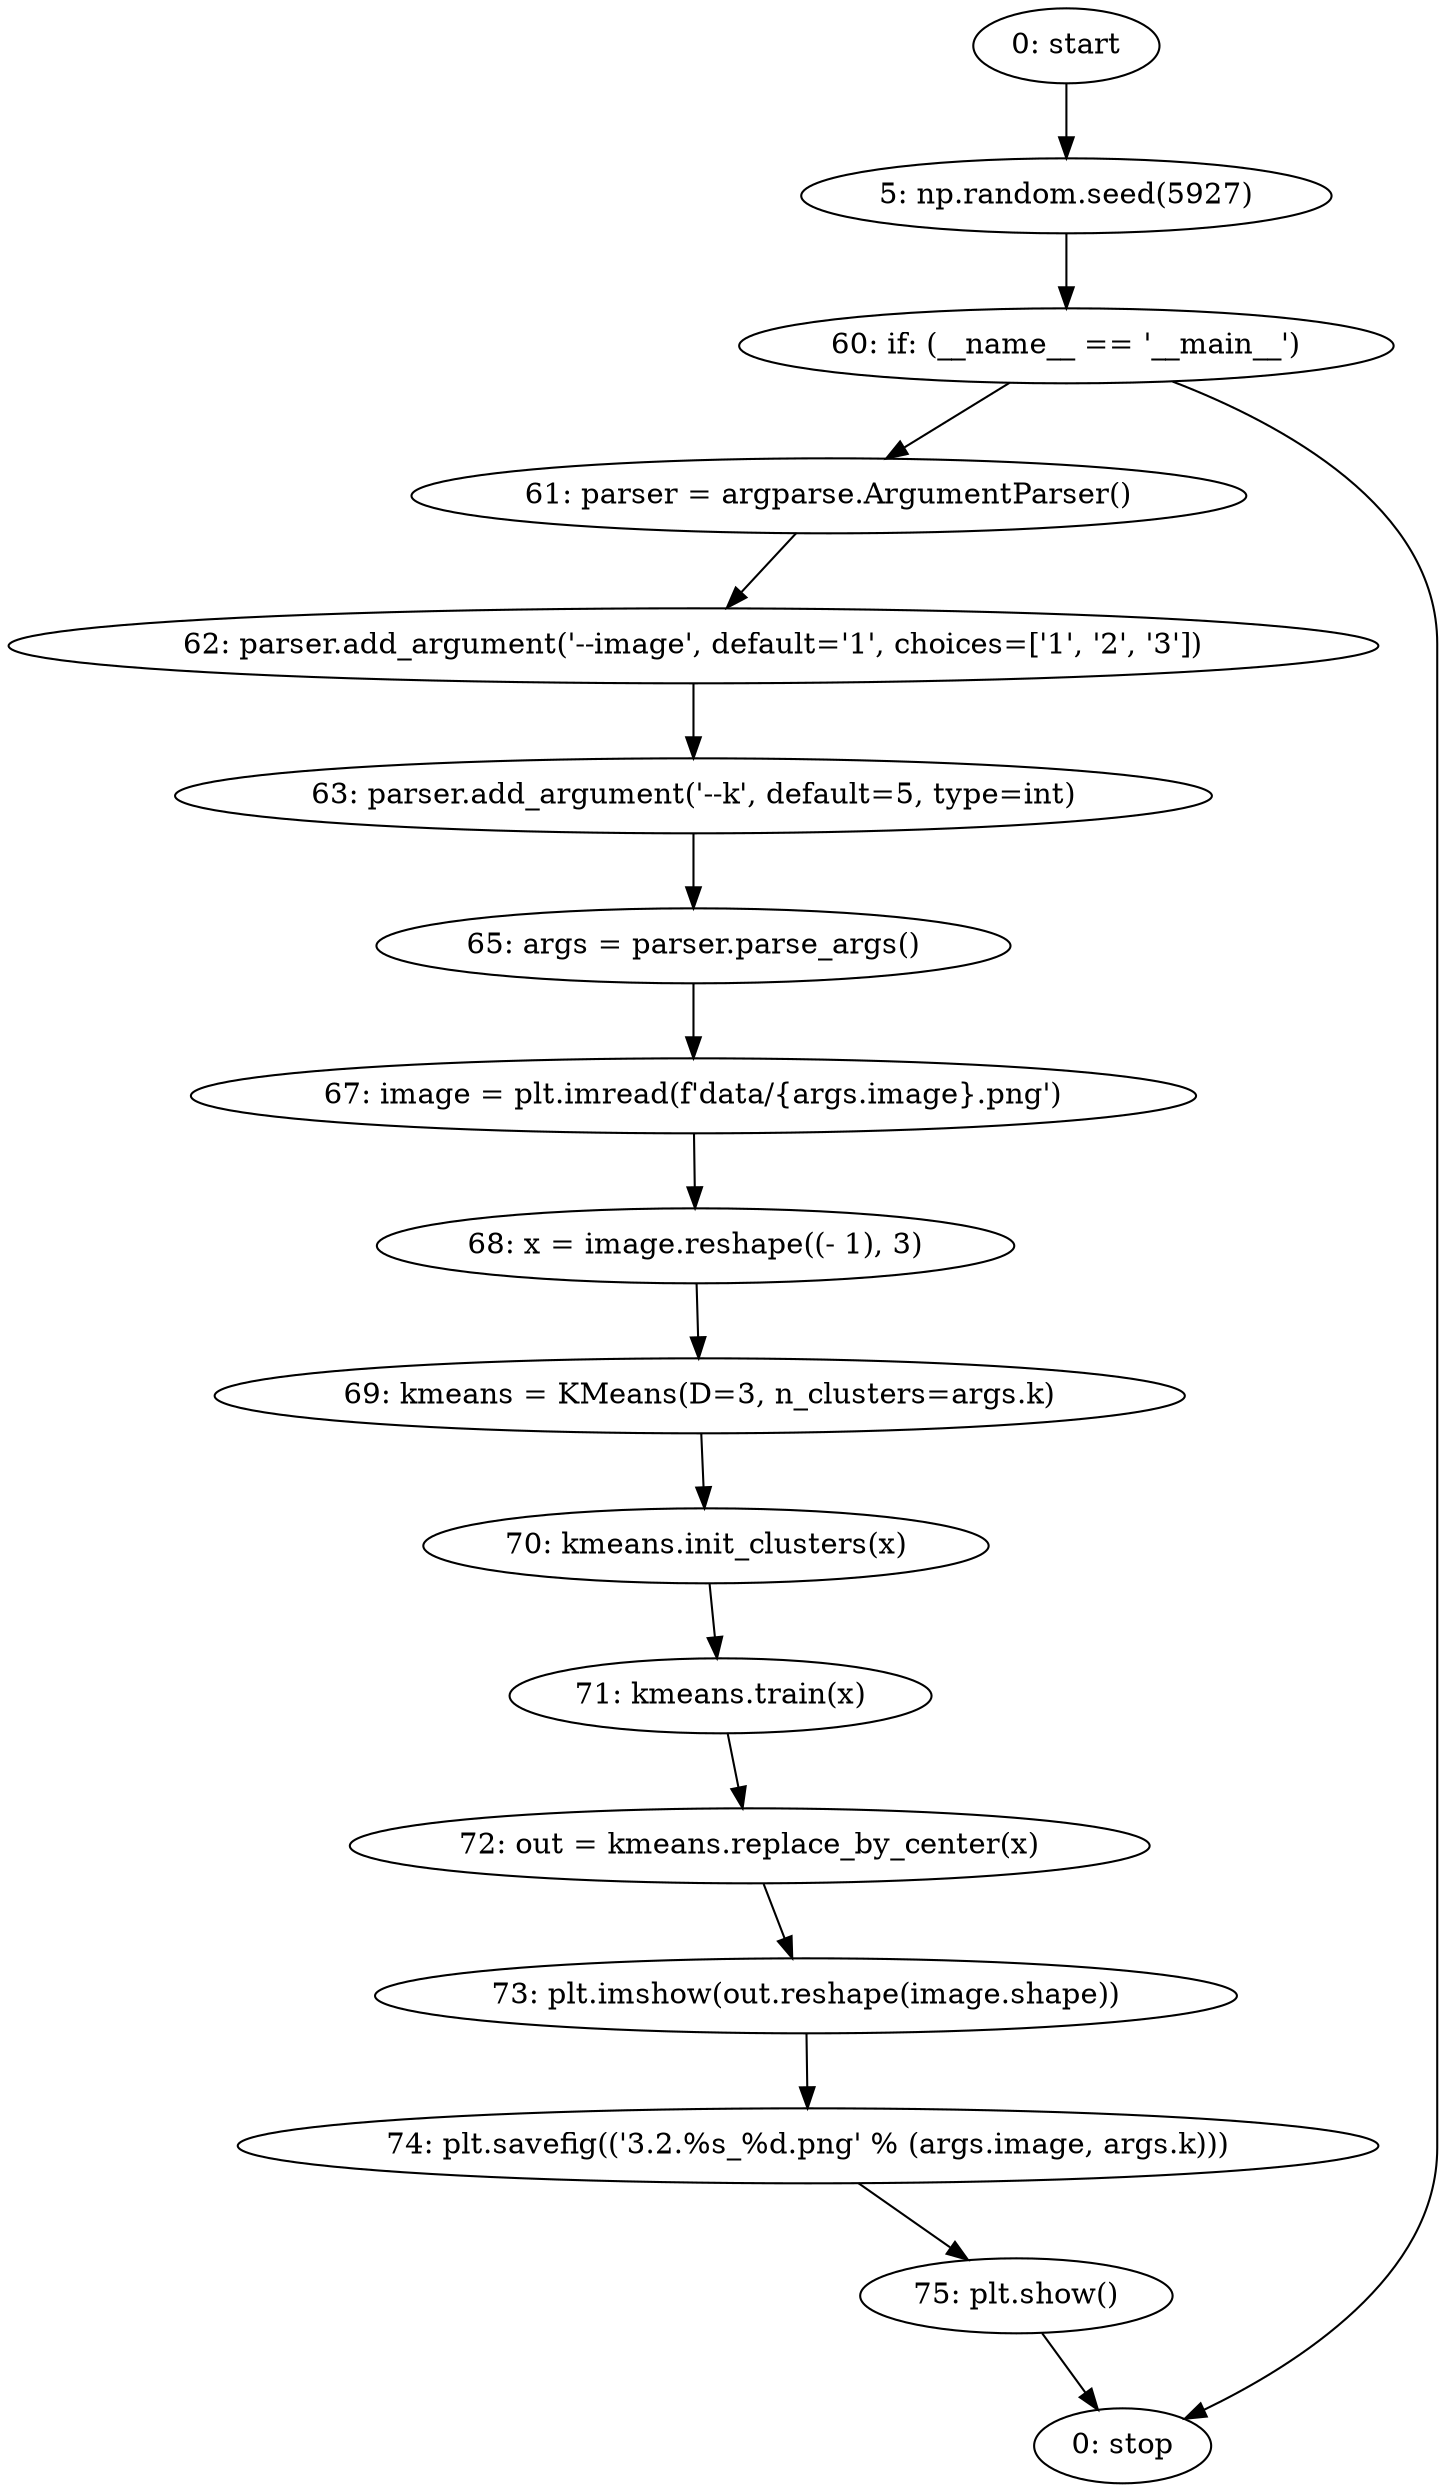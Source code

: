 strict digraph "" {
	node [label="\N"];
	0	 [label="0: start"];
	1	 [label="5: np.random.seed(5927)"];
	0 -> 1;
	2	 [label="60: if: (__name__ == '__main__')"];
	1 -> 2;
	3	 [label="61: parser = argparse.ArgumentParser()"];
	2 -> 3;
	16	 [label="0: stop"];
	2 -> 16;
	4	 [label="62: parser.add_argument('--image', default='1', choices=['1', '2', '3'])"];
	3 -> 4;
	5	 [label="63: parser.add_argument('--k', default=5, type=int)"];
	4 -> 5;
	6	 [label="65: args = parser.parse_args()"];
	5 -> 6;
	7	 [label="67: image = plt.imread(f'data/{args.image}.png')"];
	6 -> 7;
	8	 [label="68: x = image.reshape((- 1), 3)"];
	7 -> 8;
	9	 [label="69: kmeans = KMeans(D=3, n_clusters=args.k)"];
	8 -> 9;
	10	 [label="70: kmeans.init_clusters(x)"];
	9 -> 10;
	11	 [label="71: kmeans.train(x)"];
	10 -> 11;
	12	 [label="72: out = kmeans.replace_by_center(x)"];
	11 -> 12;
	13	 [label="73: plt.imshow(out.reshape(image.shape))"];
	12 -> 13;
	14	 [label="74: plt.savefig(('3.2.%s_%d.png' % (args.image, args.k)))"];
	13 -> 14;
	15	 [label="75: plt.show()"];
	14 -> 15;
	15 -> 16;
}

